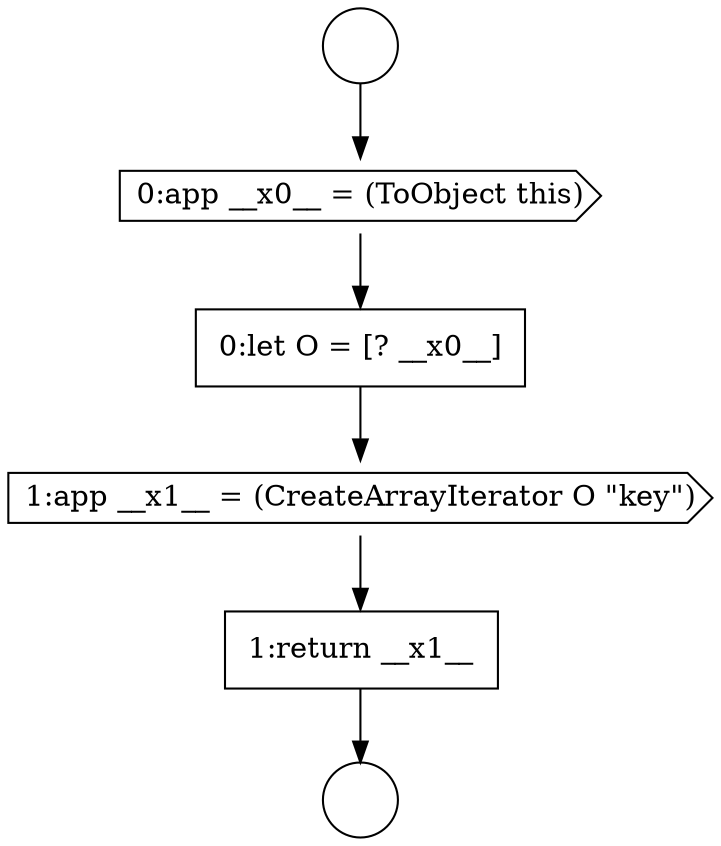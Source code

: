 digraph {
  node13647 [shape=none, margin=0, label=<<font color="black">
    <table border="0" cellborder="1" cellspacing="0" cellpadding="10">
      <tr><td align="left">0:let O = [? __x0__]</td></tr>
    </table>
  </font>> color="black" fillcolor="white" style=filled]
  node13644 [shape=circle label=" " color="black" fillcolor="white" style=filled]
  node13649 [shape=none, margin=0, label=<<font color="black">
    <table border="0" cellborder="1" cellspacing="0" cellpadding="10">
      <tr><td align="left">1:return __x1__</td></tr>
    </table>
  </font>> color="black" fillcolor="white" style=filled]
  node13648 [shape=cds, label=<<font color="black">1:app __x1__ = (CreateArrayIterator O &quot;key&quot;)</font>> color="black" fillcolor="white" style=filled]
  node13645 [shape=circle label=" " color="black" fillcolor="white" style=filled]
  node13646 [shape=cds, label=<<font color="black">0:app __x0__ = (ToObject this)</font>> color="black" fillcolor="white" style=filled]
  node13648 -> node13649 [ color="black"]
  node13647 -> node13648 [ color="black"]
  node13649 -> node13645 [ color="black"]
  node13646 -> node13647 [ color="black"]
  node13644 -> node13646 [ color="black"]
}
